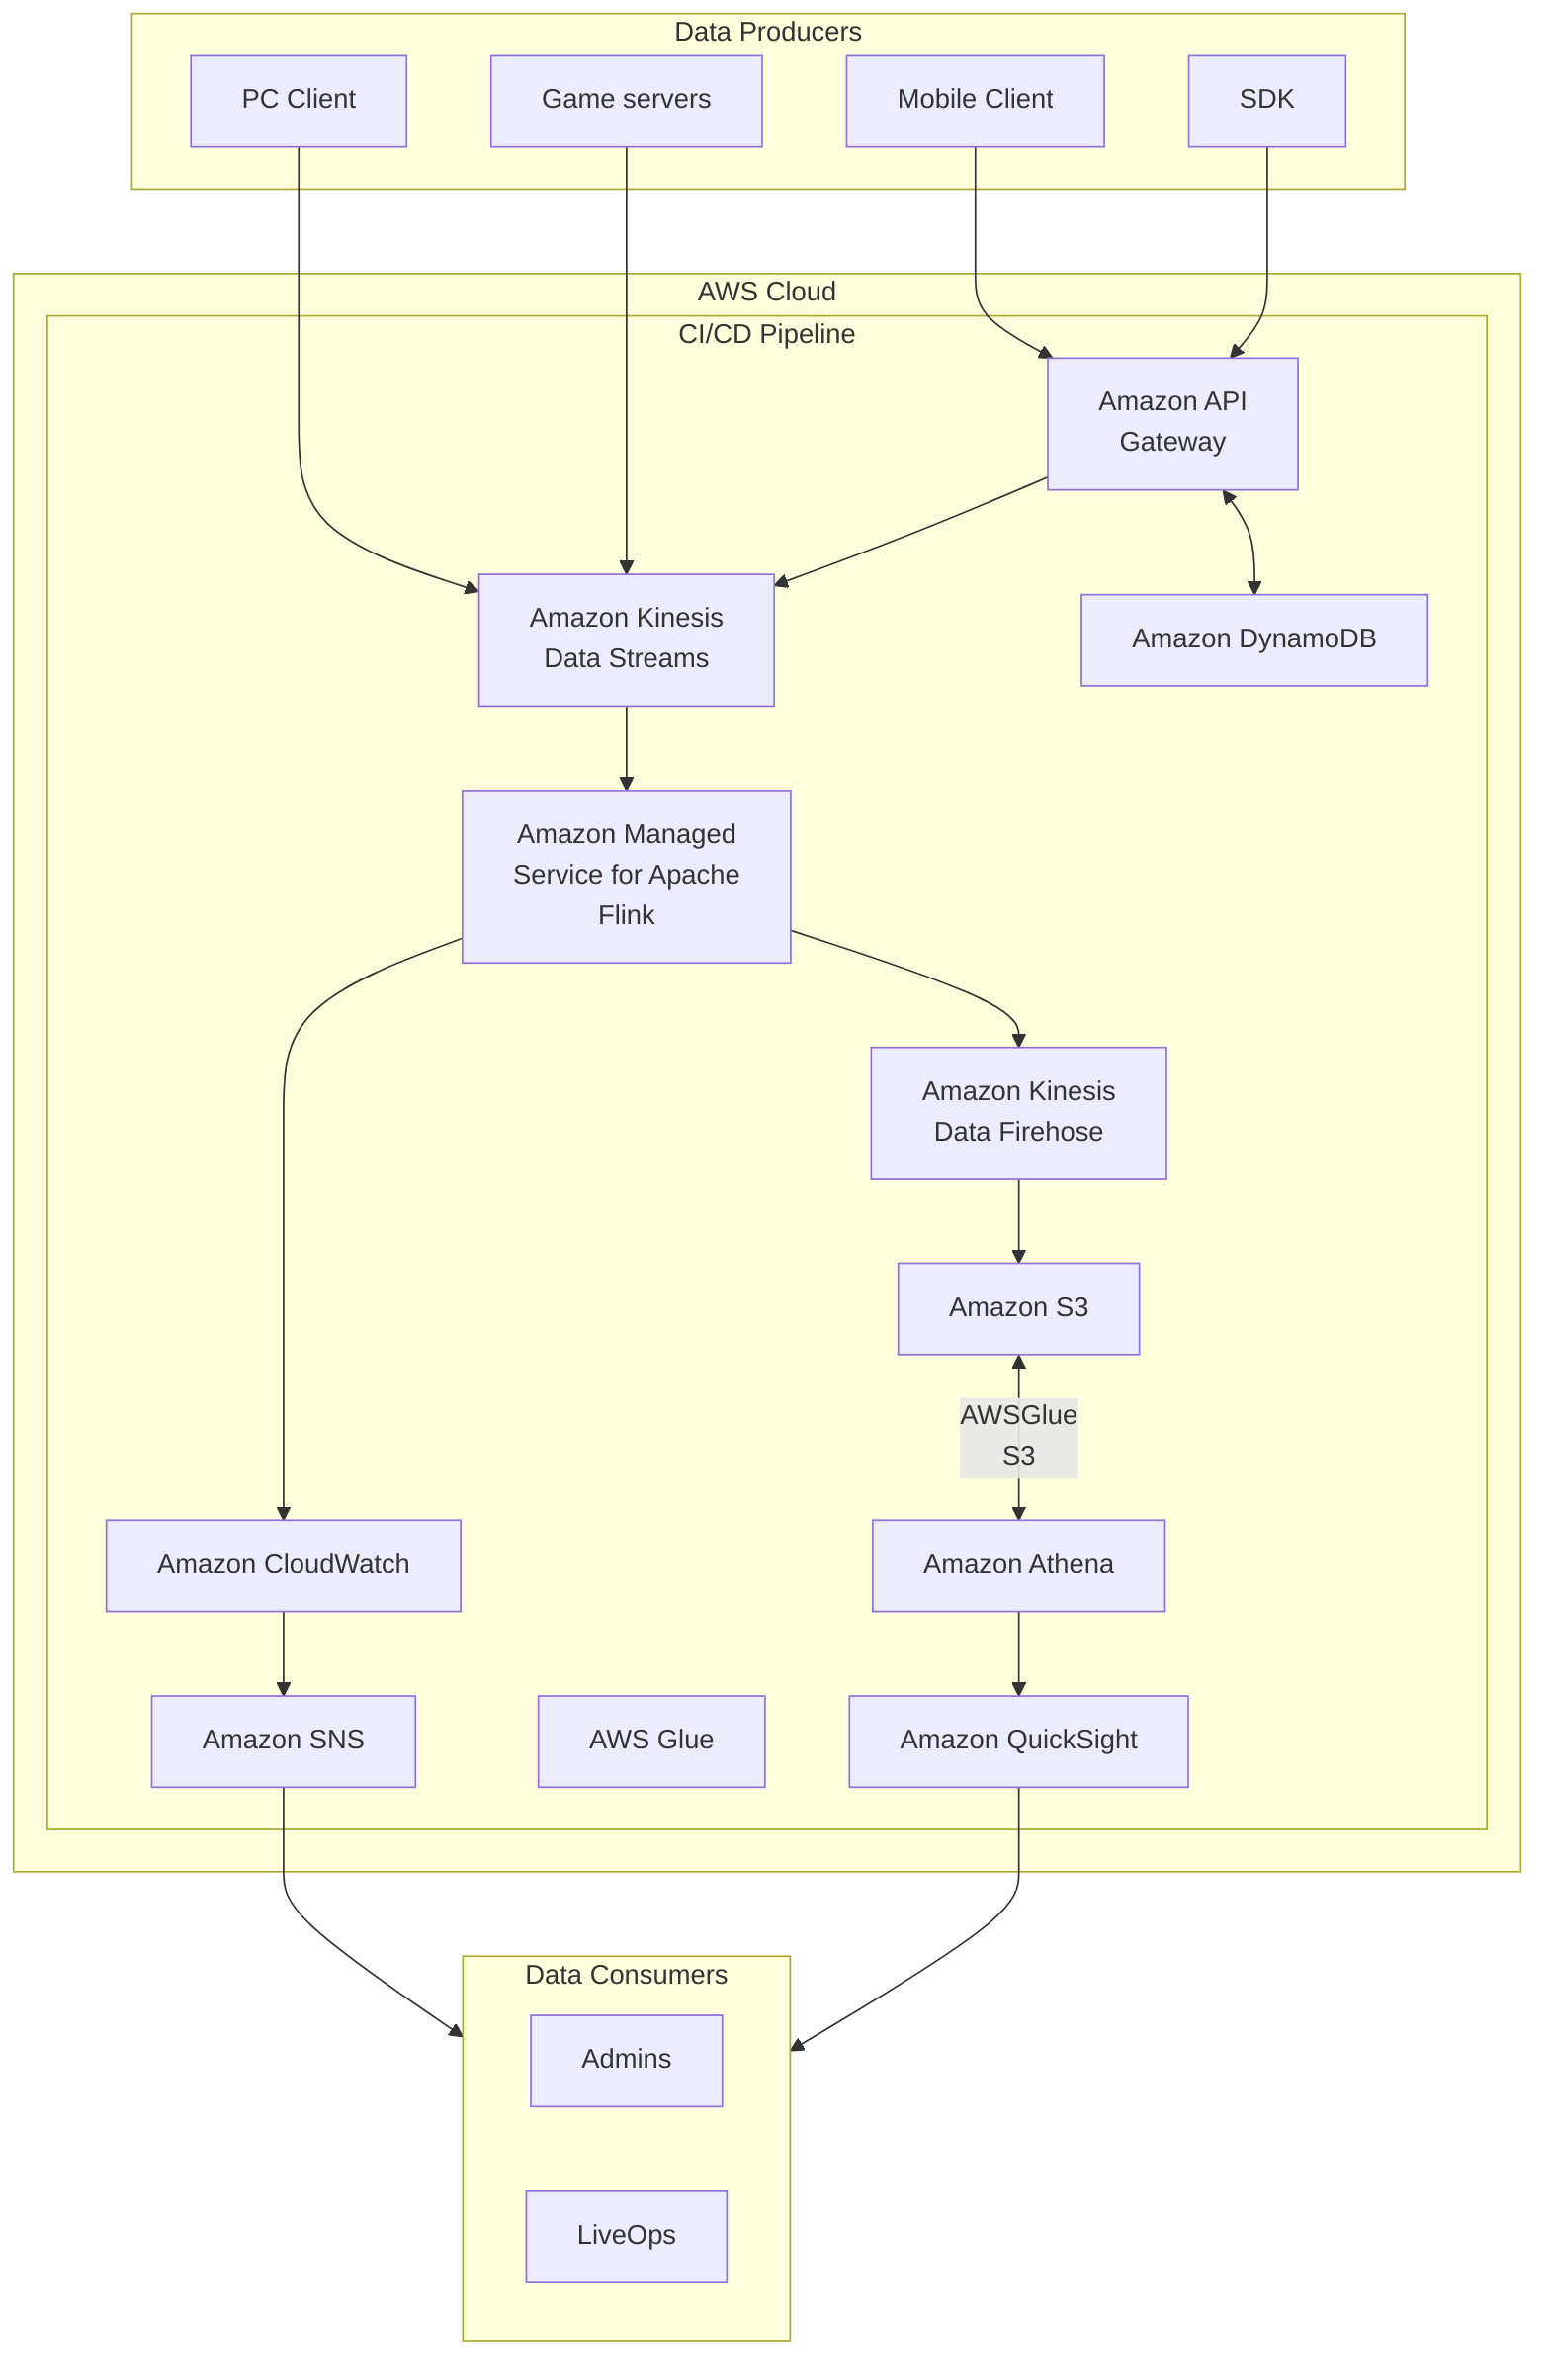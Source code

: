 graph TD
    subgraph DataProducers ["Data Producers"]
        PC["PC Client"]
        GameServers["Game servers"]
        MobileClient["Mobile Client"]
        SDK["SDK"]
    end

    subgraph AWSCloud ["AWS Cloud"]
        subgraph CICD ["CI/CD Pipeline"]
            Kinesis["Amazon Kinesis\nData Streams"]
            ApacheFlink["Amazon Managed\nService for Apache\nFlink"]
            CloudWatch["Amazon CloudWatch"]
            SNS["Amazon SNS"]
            APIGateway["Amazon API\nGateway"]
            DynamoDB["Amazon DynamoDB"]
            KinesisFirehose["Amazon Kinesis\nData Firehose"]
            S3["Amazon S3"]
            AWSGlue["AWS Glue"]
            Athena["Amazon Athena"]
            QuickSight["Amazon QuickSight"]
        end
    end

    subgraph DataConsumers ["Data Consumers"]
        Admins["Admins"]
        LiveOps["LiveOps"]
    end

    PC --> Kinesis
    GameServers --> Kinesis
    MobileClient --> APIGateway
    SDK --> APIGateway

    APIGateway <--> DynamoDB
    APIGateway --> Kinesis
    Kinesis --> ApacheFlink
    ApacheFlink --> CloudWatch
    CloudWatch --> SNS
    ApacheFlink --> KinesisFirehose
    KinesisFirehose --> S3
    S3 <-- AWSGlue
    S3 --> Athena
    Athena --> QuickSight
    
    SNS --> DataConsumers
    QuickSight --> DataConsumers